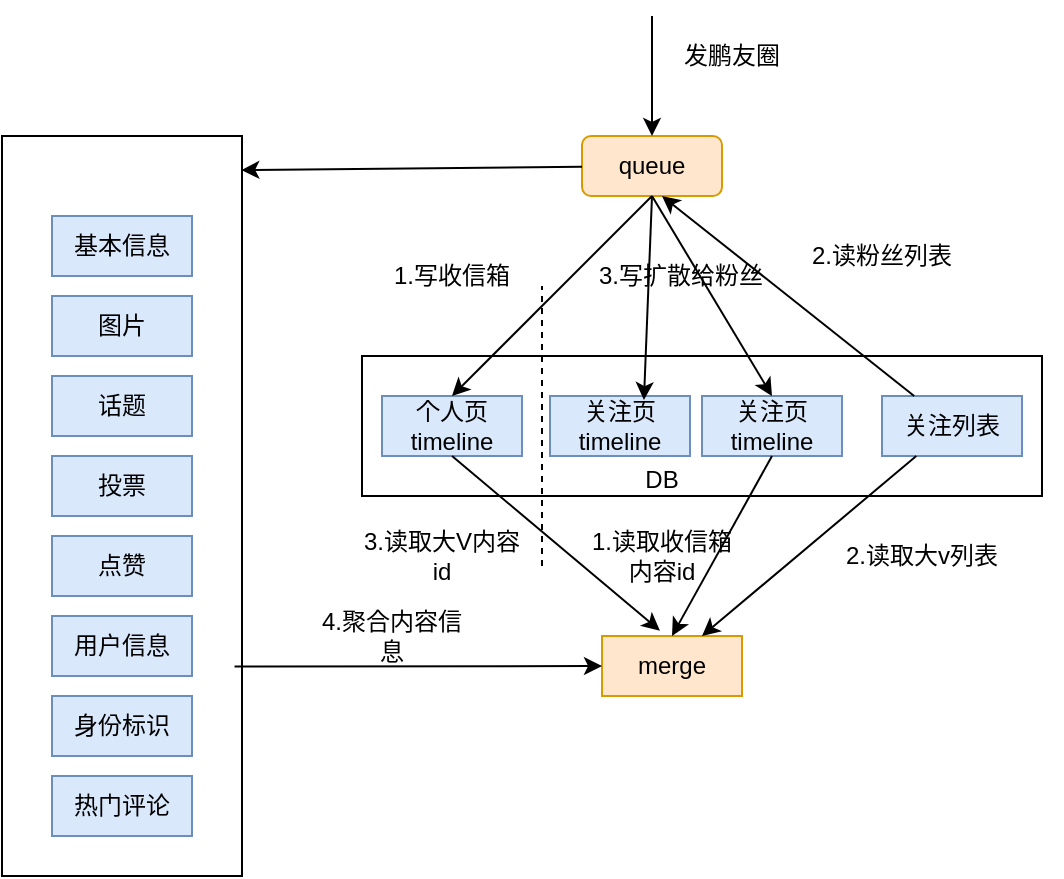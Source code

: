 <mxfile version="12.8.5" type="github">
  <diagram id="EFy7emNQfHRjMefMJ5YR" name="Page-1">
    <mxGraphModel dx="671" dy="427" grid="1" gridSize="10" guides="1" tooltips="1" connect="1" arrows="1" fold="1" page="1" pageScale="1" pageWidth="827" pageHeight="1169" math="0" shadow="0">
      <root>
        <mxCell id="0" />
        <mxCell id="1" parent="0" />
        <mxCell id="cBmPAjbNEMHgj28BLC5n-30" value="" style="rounded=0;whiteSpace=wrap;html=1;" parent="1" vertex="1">
          <mxGeometry x="70" y="280" width="120" height="370" as="geometry" />
        </mxCell>
        <mxCell id="cBmPAjbNEMHgj28BLC5n-5" value="基本信息" style="rounded=0;whiteSpace=wrap;html=1;fillColor=#dae8fc;strokeColor=#6c8ebf;" parent="1" vertex="1">
          <mxGeometry x="95" y="320" width="70" height="30" as="geometry" />
        </mxCell>
        <mxCell id="cBmPAjbNEMHgj28BLC5n-6" value="图片" style="rounded=0;whiteSpace=wrap;html=1;fillColor=#dae8fc;strokeColor=#6c8ebf;" parent="1" vertex="1">
          <mxGeometry x="95" y="360" width="70" height="30" as="geometry" />
        </mxCell>
        <mxCell id="cBmPAjbNEMHgj28BLC5n-8" value="点赞" style="rounded=0;whiteSpace=wrap;html=1;fillColor=#dae8fc;strokeColor=#6c8ebf;" parent="1" vertex="1">
          <mxGeometry x="95" y="480" width="70" height="30" as="geometry" />
        </mxCell>
        <mxCell id="cBmPAjbNEMHgj28BLC5n-9" value="投票" style="rounded=0;whiteSpace=wrap;html=1;fillColor=#dae8fc;strokeColor=#6c8ebf;" parent="1" vertex="1">
          <mxGeometry x="95" y="440" width="70" height="30" as="geometry" />
        </mxCell>
        <mxCell id="cBmPAjbNEMHgj28BLC5n-11" value="话题" style="rounded=0;whiteSpace=wrap;html=1;fillColor=#dae8fc;strokeColor=#6c8ebf;" parent="1" vertex="1">
          <mxGeometry x="95" y="400" width="70" height="30" as="geometry" />
        </mxCell>
        <mxCell id="cBmPAjbNEMHgj28BLC5n-17" value="用户信息" style="rounded=0;whiteSpace=wrap;html=1;fillColor=#dae8fc;strokeColor=#6c8ebf;" parent="1" vertex="1">
          <mxGeometry x="95" y="520" width="70" height="30" as="geometry" />
        </mxCell>
        <mxCell id="cBmPAjbNEMHgj28BLC5n-18" value="身份标识" style="rounded=0;whiteSpace=wrap;html=1;fillColor=#dae8fc;strokeColor=#6c8ebf;" parent="1" vertex="1">
          <mxGeometry x="95" y="560" width="70" height="30" as="geometry" />
        </mxCell>
        <mxCell id="cBmPAjbNEMHgj28BLC5n-19" value="热门评论" style="rounded=0;whiteSpace=wrap;html=1;fillColor=#dae8fc;strokeColor=#6c8ebf;" parent="1" vertex="1">
          <mxGeometry x="95" y="600" width="70" height="30" as="geometry" />
        </mxCell>
        <mxCell id="6zBsIAkVB4v4lssfmCzK-3" value="" style="rounded=0;whiteSpace=wrap;html=1;" vertex="1" parent="1">
          <mxGeometry x="250" y="390" width="340" height="70" as="geometry" />
        </mxCell>
        <mxCell id="6zBsIAkVB4v4lssfmCzK-4" value="" style="endArrow=none;dashed=1;html=1;" edge="1" parent="1">
          <mxGeometry width="50" height="50" relative="1" as="geometry">
            <mxPoint x="340" y="495" as="sourcePoint" />
            <mxPoint x="340" y="355" as="targetPoint" />
          </mxGeometry>
        </mxCell>
        <mxCell id="6zBsIAkVB4v4lssfmCzK-5" value="个人页timeline" style="rounded=0;whiteSpace=wrap;html=1;fillColor=#dae8fc;strokeColor=#6c8ebf;" vertex="1" parent="1">
          <mxGeometry x="260" y="410" width="70" height="30" as="geometry" />
        </mxCell>
        <mxCell id="6zBsIAkVB4v4lssfmCzK-6" value="关注页timeline" style="rounded=0;whiteSpace=wrap;html=1;fillColor=#dae8fc;strokeColor=#6c8ebf;" vertex="1" parent="1">
          <mxGeometry x="344" y="410" width="70" height="30" as="geometry" />
        </mxCell>
        <mxCell id="6zBsIAkVB4v4lssfmCzK-8" value="关注页timeline" style="rounded=0;whiteSpace=wrap;html=1;fillColor=#dae8fc;strokeColor=#6c8ebf;" vertex="1" parent="1">
          <mxGeometry x="420" y="410" width="70" height="30" as="geometry" />
        </mxCell>
        <mxCell id="6zBsIAkVB4v4lssfmCzK-10" value="关注列表" style="rounded=0;whiteSpace=wrap;html=1;fillColor=#dae8fc;strokeColor=#6c8ebf;" vertex="1" parent="1">
          <mxGeometry x="510" y="410" width="70" height="30" as="geometry" />
        </mxCell>
        <mxCell id="6zBsIAkVB4v4lssfmCzK-13" value="queue" style="rounded=1;whiteSpace=wrap;html=1;fillColor=#ffe6cc;strokeColor=#d79b00;" vertex="1" parent="1">
          <mxGeometry x="360" y="280" width="70" height="30" as="geometry" />
        </mxCell>
        <mxCell id="6zBsIAkVB4v4lssfmCzK-14" value="" style="endArrow=classic;html=1;exitX=0.5;exitY=1;exitDx=0;exitDy=0;entryX=0.5;entryY=0;entryDx=0;entryDy=0;" edge="1" parent="1" source="6zBsIAkVB4v4lssfmCzK-13" target="6zBsIAkVB4v4lssfmCzK-5">
          <mxGeometry width="50" height="50" relative="1" as="geometry">
            <mxPoint x="370" y="450" as="sourcePoint" />
            <mxPoint x="298" y="393" as="targetPoint" />
          </mxGeometry>
        </mxCell>
        <mxCell id="6zBsIAkVB4v4lssfmCzK-15" value="" style="endArrow=classic;html=1;exitX=0.5;exitY=1;exitDx=0;exitDy=0;entryX=0.671;entryY=0.067;entryDx=0;entryDy=0;entryPerimeter=0;" edge="1" parent="1" source="6zBsIAkVB4v4lssfmCzK-13" target="6zBsIAkVB4v4lssfmCzK-6">
          <mxGeometry width="50" height="50" relative="1" as="geometry">
            <mxPoint x="370" y="450" as="sourcePoint" />
            <mxPoint x="420" y="400" as="targetPoint" />
          </mxGeometry>
        </mxCell>
        <mxCell id="6zBsIAkVB4v4lssfmCzK-16" value="" style="endArrow=classic;html=1;exitX=0.5;exitY=1;exitDx=0;exitDy=0;entryX=0.5;entryY=0;entryDx=0;entryDy=0;" edge="1" parent="1" source="6zBsIAkVB4v4lssfmCzK-13" target="6zBsIAkVB4v4lssfmCzK-8">
          <mxGeometry width="50" height="50" relative="1" as="geometry">
            <mxPoint x="370" y="450" as="sourcePoint" />
            <mxPoint x="420" y="400" as="targetPoint" />
          </mxGeometry>
        </mxCell>
        <mxCell id="6zBsIAkVB4v4lssfmCzK-17" value="" style="endArrow=classic;html=1;" edge="1" parent="1" source="6zBsIAkVB4v4lssfmCzK-10">
          <mxGeometry width="50" height="50" relative="1" as="geometry">
            <mxPoint x="370" y="450" as="sourcePoint" />
            <mxPoint x="400" y="310" as="targetPoint" />
          </mxGeometry>
        </mxCell>
        <mxCell id="6zBsIAkVB4v4lssfmCzK-18" value="DB" style="text;html=1;strokeColor=none;fillColor=none;align=center;verticalAlign=middle;whiteSpace=wrap;rounded=0;" vertex="1" parent="1">
          <mxGeometry x="380" y="442" width="40" height="20" as="geometry" />
        </mxCell>
        <mxCell id="6zBsIAkVB4v4lssfmCzK-19" value="merge" style="rounded=0;whiteSpace=wrap;html=1;fillColor=#ffe6cc;strokeColor=#d79b00;" vertex="1" parent="1">
          <mxGeometry x="370" y="530" width="70" height="30" as="geometry" />
        </mxCell>
        <mxCell id="6zBsIAkVB4v4lssfmCzK-20" value="" style="endArrow=classic;html=1;exitX=0.5;exitY=1;exitDx=0;exitDy=0;entryX=0.414;entryY=-0.089;entryDx=0;entryDy=0;entryPerimeter=0;" edge="1" parent="1" source="6zBsIAkVB4v4lssfmCzK-5" target="6zBsIAkVB4v4lssfmCzK-19">
          <mxGeometry width="50" height="50" relative="1" as="geometry">
            <mxPoint x="370" y="450" as="sourcePoint" />
            <mxPoint x="420" y="400" as="targetPoint" />
          </mxGeometry>
        </mxCell>
        <mxCell id="6zBsIAkVB4v4lssfmCzK-21" value="" style="endArrow=classic;html=1;exitX=0.5;exitY=1;exitDx=0;exitDy=0;" edge="1" parent="1" source="6zBsIAkVB4v4lssfmCzK-8">
          <mxGeometry width="50" height="50" relative="1" as="geometry">
            <mxPoint x="428" y="440" as="sourcePoint" />
            <mxPoint x="405" y="530" as="targetPoint" />
          </mxGeometry>
        </mxCell>
        <mxCell id="6zBsIAkVB4v4lssfmCzK-22" value="" style="endArrow=classic;html=1;" edge="1" parent="1" source="6zBsIAkVB4v4lssfmCzK-10">
          <mxGeometry width="50" height="50" relative="1" as="geometry">
            <mxPoint x="370" y="450" as="sourcePoint" />
            <mxPoint x="420" y="530" as="targetPoint" />
          </mxGeometry>
        </mxCell>
        <mxCell id="6zBsIAkVB4v4lssfmCzK-23" value="3.读取大V内容id" style="text;html=1;strokeColor=none;fillColor=none;align=center;verticalAlign=middle;whiteSpace=wrap;rounded=0;" vertex="1" parent="1">
          <mxGeometry x="250" y="480" width="80" height="20" as="geometry" />
        </mxCell>
        <mxCell id="6zBsIAkVB4v4lssfmCzK-24" value="" style="endArrow=classic;html=1;exitX=0.969;exitY=0.717;exitDx=0;exitDy=0;entryX=0;entryY=0.5;entryDx=0;entryDy=0;exitPerimeter=0;" edge="1" parent="1" source="cBmPAjbNEMHgj28BLC5n-30" target="6zBsIAkVB4v4lssfmCzK-19">
          <mxGeometry width="50" height="50" relative="1" as="geometry">
            <mxPoint x="320" y="460" as="sourcePoint" />
            <mxPoint x="370" y="410" as="targetPoint" />
          </mxGeometry>
        </mxCell>
        <mxCell id="6zBsIAkVB4v4lssfmCzK-25" value="2.读取大v列表" style="text;html=1;strokeColor=none;fillColor=none;align=center;verticalAlign=middle;whiteSpace=wrap;rounded=0;" vertex="1" parent="1">
          <mxGeometry x="460" y="480" width="140" height="20" as="geometry" />
        </mxCell>
        <mxCell id="6zBsIAkVB4v4lssfmCzK-28" value="1.读取收信箱内容id" style="text;html=1;strokeColor=none;fillColor=none;align=center;verticalAlign=middle;whiteSpace=wrap;rounded=0;" vertex="1" parent="1">
          <mxGeometry x="360" y="480" width="80" height="20" as="geometry" />
        </mxCell>
        <mxCell id="6zBsIAkVB4v4lssfmCzK-29" value="4.聚合内容信息" style="text;html=1;strokeColor=none;fillColor=none;align=center;verticalAlign=middle;whiteSpace=wrap;rounded=0;" vertex="1" parent="1">
          <mxGeometry x="225" y="520" width="80" height="20" as="geometry" />
        </mxCell>
        <mxCell id="6zBsIAkVB4v4lssfmCzK-33" value="" style="endArrow=classic;html=1;entryX=0.5;entryY=0;entryDx=0;entryDy=0;" edge="1" parent="1" target="6zBsIAkVB4v4lssfmCzK-13">
          <mxGeometry width="50" height="50" relative="1" as="geometry">
            <mxPoint x="395" y="220" as="sourcePoint" />
            <mxPoint x="370" y="370" as="targetPoint" />
          </mxGeometry>
        </mxCell>
        <mxCell id="6zBsIAkVB4v4lssfmCzK-34" value="发鹏友圈" style="text;html=1;strokeColor=none;fillColor=none;align=center;verticalAlign=middle;whiteSpace=wrap;rounded=0;" vertex="1" parent="1">
          <mxGeometry x="400" y="230" width="70" height="20" as="geometry" />
        </mxCell>
        <mxCell id="6zBsIAkVB4v4lssfmCzK-35" value="1.写收信箱" style="text;html=1;strokeColor=none;fillColor=none;align=center;verticalAlign=middle;whiteSpace=wrap;rounded=0;" vertex="1" parent="1">
          <mxGeometry x="260" y="340" width="70" height="20" as="geometry" />
        </mxCell>
        <mxCell id="6zBsIAkVB4v4lssfmCzK-36" value="2.读粉丝列表" style="text;html=1;strokeColor=none;fillColor=none;align=center;verticalAlign=middle;whiteSpace=wrap;rounded=0;" vertex="1" parent="1">
          <mxGeometry x="460" y="330" width="100" height="20" as="geometry" />
        </mxCell>
        <mxCell id="6zBsIAkVB4v4lssfmCzK-37" value="3.写扩散给粉丝" style="text;html=1;strokeColor=none;fillColor=none;align=center;verticalAlign=middle;whiteSpace=wrap;rounded=0;" vertex="1" parent="1">
          <mxGeometry x="359" y="340" width="101" height="20" as="geometry" />
        </mxCell>
        <mxCell id="6zBsIAkVB4v4lssfmCzK-39" value="" style="endArrow=classic;html=1;entryX=0.997;entryY=0.046;entryDx=0;entryDy=0;entryPerimeter=0;" edge="1" parent="1" source="6zBsIAkVB4v4lssfmCzK-13" target="cBmPAjbNEMHgj28BLC5n-30">
          <mxGeometry width="50" height="50" relative="1" as="geometry">
            <mxPoint x="330" y="310" as="sourcePoint" />
            <mxPoint x="370" y="470" as="targetPoint" />
          </mxGeometry>
        </mxCell>
      </root>
    </mxGraphModel>
  </diagram>
</mxfile>
